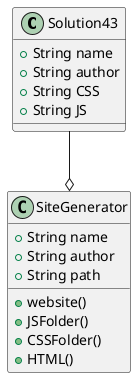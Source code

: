 @startuml
class Solution43{
+String name
+String author
+String CSS
+String JS
}

class SiteGenerator{
+String name
+String author
+String path
+website()
+JSFolder()
+CSSFolder()
+HTML()
}

Solution43 --o SiteGenerator
@enduml